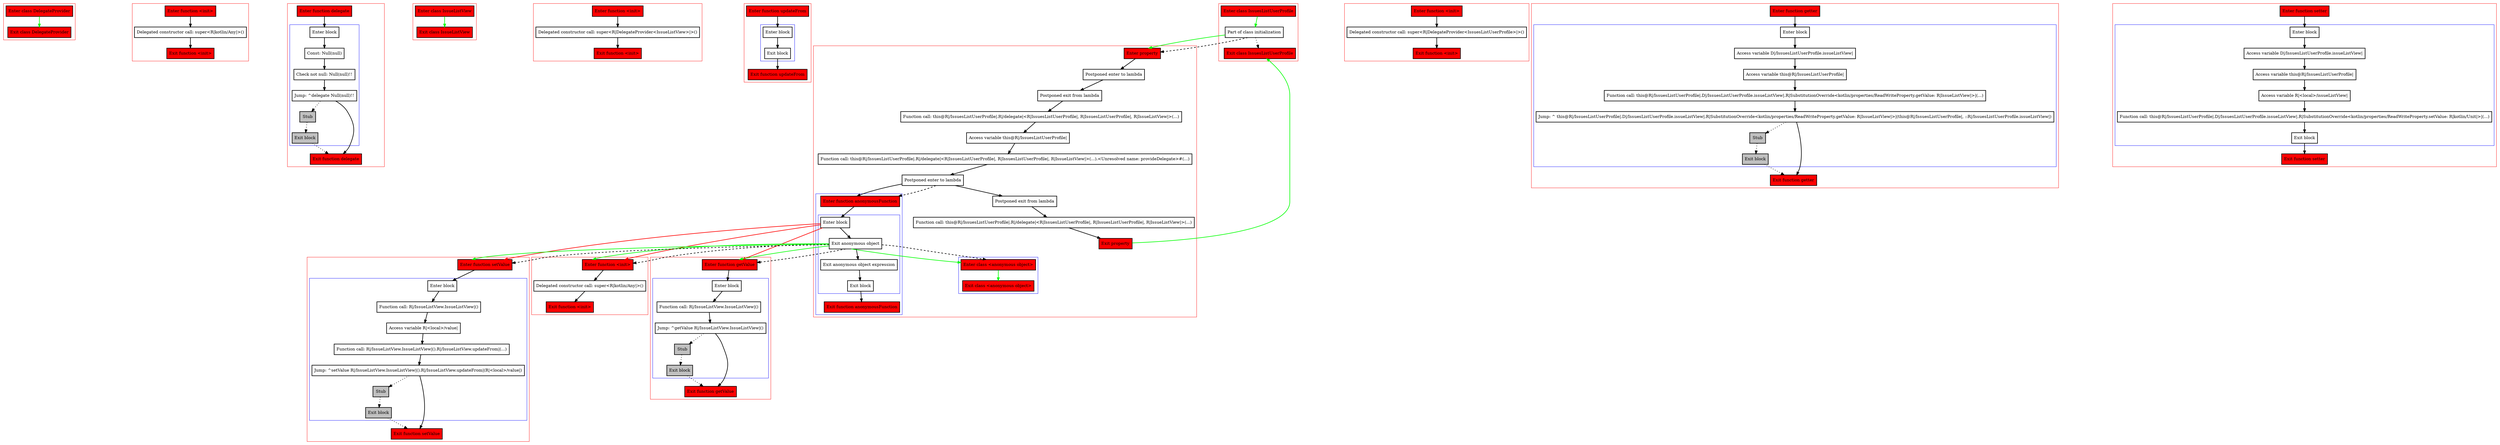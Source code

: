digraph delegateWithAnonymousObject_kt {
    graph [nodesep=3]
    node [shape=box penwidth=2]
    edge [penwidth=2]

    subgraph cluster_0 {
        color=red
        0 [label="Enter class DelegateProvider" style="filled" fillcolor=red];
        1 [label="Exit class DelegateProvider" style="filled" fillcolor=red];
    }
    0 -> {1} [color=green];

    subgraph cluster_1 {
        color=red
        2 [label="Enter function <init>" style="filled" fillcolor=red];
        3 [label="Delegated constructor call: super<R|kotlin/Any|>()"];
        4 [label="Exit function <init>" style="filled" fillcolor=red];
    }
    2 -> {3};
    3 -> {4};

    subgraph cluster_2 {
        color=red
        5 [label="Enter function delegate" style="filled" fillcolor=red];
        subgraph cluster_3 {
            color=blue
            6 [label="Enter block"];
            7 [label="Const: Null(null)"];
            8 [label="Check not null: Null(null)!!"];
            9 [label="Jump: ^delegate Null(null)!!"];
            10 [label="Stub" style="filled" fillcolor=gray];
            11 [label="Exit block" style="filled" fillcolor=gray];
        }
        12 [label="Exit function delegate" style="filled" fillcolor=red];
    }
    5 -> {6};
    6 -> {7};
    7 -> {8};
    8 -> {9};
    9 -> {12};
    9 -> {10} [style=dotted];
    10 -> {11} [style=dotted];
    11 -> {12} [style=dotted];

    subgraph cluster_4 {
        color=red
        13 [label="Enter class IssueListView" style="filled" fillcolor=red];
        14 [label="Exit class IssueListView" style="filled" fillcolor=red];
    }
    13 -> {14} [color=green];

    subgraph cluster_5 {
        color=red
        15 [label="Enter function <init>" style="filled" fillcolor=red];
        16 [label="Delegated constructor call: super<R|DelegateProvider<IssueListView>|>()"];
        17 [label="Exit function <init>" style="filled" fillcolor=red];
    }
    15 -> {16};
    16 -> {17};

    subgraph cluster_6 {
        color=red
        18 [label="Enter function updateFrom" style="filled" fillcolor=red];
        subgraph cluster_7 {
            color=blue
            19 [label="Enter block"];
            20 [label="Exit block"];
        }
        21 [label="Exit function updateFrom" style="filled" fillcolor=red];
    }
    18 -> {19};
    19 -> {20};
    20 -> {21};

    subgraph cluster_8 {
        color=red
        22 [label="Enter class IssuesListUserProfile" style="filled" fillcolor=red];
        23 [label="Part of class initialization"];
        24 [label="Exit class IssuesListUserProfile" style="filled" fillcolor=red];
    }
    22 -> {23} [color=green];
    23 -> {24} [style=dotted];
    23 -> {72} [color=green];
    23 -> {72} [style=dashed];

    subgraph cluster_9 {
        color=red
        25 [label="Enter function <init>" style="filled" fillcolor=red];
        26 [label="Delegated constructor call: super<R|DelegateProvider<IssuesListUserProfile>|>()"];
        27 [label="Exit function <init>" style="filled" fillcolor=red];
    }
    25 -> {26};
    26 -> {27};

    subgraph cluster_10 {
        color=red
        36 [label="Enter function <init>" style="filled" fillcolor=red];
        37 [label="Delegated constructor call: super<R|kotlin/Any|>()"];
        38 [label="Exit function <init>" style="filled" fillcolor=red];
    }
    36 -> {37};
    37 -> {38};

    subgraph cluster_11 {
        color=red
        39 [label="Enter function getValue" style="filled" fillcolor=red];
        subgraph cluster_12 {
            color=blue
            40 [label="Enter block"];
            41 [label="Function call: R|/IssueListView.IssueListView|()"];
            42 [label="Jump: ^getValue R|/IssueListView.IssueListView|()"];
            43 [label="Stub" style="filled" fillcolor=gray];
            44 [label="Exit block" style="filled" fillcolor=gray];
        }
        45 [label="Exit function getValue" style="filled" fillcolor=red];
    }
    39 -> {40};
    40 -> {41};
    41 -> {42};
    42 -> {45};
    42 -> {43} [style=dotted];
    43 -> {44} [style=dotted];
    44 -> {45} [style=dotted];

    subgraph cluster_13 {
        color=red
        46 [label="Enter function setValue" style="filled" fillcolor=red];
        subgraph cluster_14 {
            color=blue
            47 [label="Enter block"];
            48 [label="Function call: R|/IssueListView.IssueListView|()"];
            49 [label="Access variable R|<local>/value|"];
            50 [label="Function call: R|/IssueListView.IssueListView|().R|/IssueListView.updateFrom|(...)"];
            51 [label="Jump: ^setValue R|/IssueListView.IssueListView|().R|/IssueListView.updateFrom|(R|<local>/value|)"];
            52 [label="Stub" style="filled" fillcolor=gray];
            53 [label="Exit block" style="filled" fillcolor=gray];
        }
        54 [label="Exit function setValue" style="filled" fillcolor=red];
    }
    46 -> {47};
    47 -> {48};
    48 -> {49};
    49 -> {50};
    50 -> {51};
    51 -> {54};
    51 -> {52} [style=dotted];
    52 -> {53} [style=dotted];
    53 -> {54} [style=dotted];

    subgraph cluster_15 {
        color=red
        55 [label="Enter function getter" style="filled" fillcolor=red];
        subgraph cluster_16 {
            color=blue
            56 [label="Enter block"];
            57 [label="Access variable D|/IssuesListUserProfile.issueListView|"];
            58 [label="Access variable this@R|/IssuesListUserProfile|"];
            59 [label="Function call: this@R|/IssuesListUserProfile|.D|/IssuesListUserProfile.issueListView|.R|SubstitutionOverride<kotlin/properties/ReadWriteProperty.getValue: R|IssueListView|>|(...)"];
            60 [label="Jump: ^ this@R|/IssuesListUserProfile|.D|/IssuesListUserProfile.issueListView|.R|SubstitutionOverride<kotlin/properties/ReadWriteProperty.getValue: R|IssueListView|>|(this@R|/IssuesListUserProfile|, ::R|/IssuesListUserProfile.issueListView|)"];
            61 [label="Stub" style="filled" fillcolor=gray];
            62 [label="Exit block" style="filled" fillcolor=gray];
        }
        63 [label="Exit function getter" style="filled" fillcolor=red];
    }
    55 -> {56};
    56 -> {57};
    57 -> {58};
    58 -> {59};
    59 -> {60};
    60 -> {63};
    60 -> {61} [style=dotted];
    61 -> {62} [style=dotted];
    62 -> {63} [style=dotted];

    subgraph cluster_17 {
        color=red
        64 [label="Enter function setter" style="filled" fillcolor=red];
        subgraph cluster_18 {
            color=blue
            65 [label="Enter block"];
            66 [label="Access variable D|/IssuesListUserProfile.issueListView|"];
            67 [label="Access variable this@R|/IssuesListUserProfile|"];
            68 [label="Access variable R|<local>/issueListView|"];
            69 [label="Function call: this@R|/IssuesListUserProfile|.D|/IssuesListUserProfile.issueListView|.R|SubstitutionOverride<kotlin/properties/ReadWriteProperty.setValue: R|kotlin/Unit|>|(...)"];
            70 [label="Exit block"];
        }
        71 [label="Exit function setter" style="filled" fillcolor=red];
    }
    64 -> {65};
    65 -> {66};
    66 -> {67};
    67 -> {68};
    68 -> {69};
    69 -> {70};
    70 -> {71};

    subgraph cluster_19 {
        color=red
        72 [label="Enter property" style="filled" fillcolor=red];
        73 [label="Postponed enter to lambda"];
        74 [label="Postponed exit from lambda"];
        75 [label="Function call: this@R|/IssuesListUserProfile|.R|/delegate|<R|IssuesListUserProfile|, R|IssuesListUserProfile|, R|IssueListView|>(...)"];
        76 [label="Access variable this@R|/IssuesListUserProfile|"];
        77 [label="Function call: this@R|/IssuesListUserProfile|.R|/delegate|<R|IssuesListUserProfile|, R|IssuesListUserProfile|, R|IssueListView|>(...).<Unresolved name: provideDelegate>#(...)"];
        78 [label="Postponed enter to lambda"];
        subgraph cluster_20 {
            color=blue
            28 [label="Enter function anonymousFunction" style="filled" fillcolor=red];
            subgraph cluster_21 {
                color=blue
                29 [label="Enter block"];
                30 [label="Exit anonymous object"];
                31 [label="Exit anonymous object expression"];
                32 [label="Exit block"];
            }
            33 [label="Exit function anonymousFunction" style="filled" fillcolor=red];
        }
        subgraph cluster_22 {
            color=blue
            34 [label="Enter class <anonymous object>" style="filled" fillcolor=red];
            35 [label="Exit class <anonymous object>" style="filled" fillcolor=red];
        }
        79 [label="Postponed exit from lambda"];
        80 [label="Function call: this@R|/IssuesListUserProfile|.R|/delegate|<R|IssuesListUserProfile|, R|IssuesListUserProfile|, R|IssueListView|>(...)"];
        81 [label="Exit property" style="filled" fillcolor=red];
    }
    72 -> {73};
    73 -> {74};
    73 -> {} [style=dashed];
    74 -> {75};
    75 -> {76};
    76 -> {77};
    77 -> {78};
    78 -> {79 28};
    78 -> {28} [style=dashed];
    79 -> {80};
    80 -> {81};
    81 -> {24} [color=green];
    28 -> {29};
    29 -> {30};
    29 -> {36 39 46} [color=red];
    30 -> {31};
    30 -> {36 39 46 34} [color=green];
    30 -> {36 39 46 34} [style=dashed];
    31 -> {32};
    32 -> {33};
    34 -> {35} [color=green];

}
